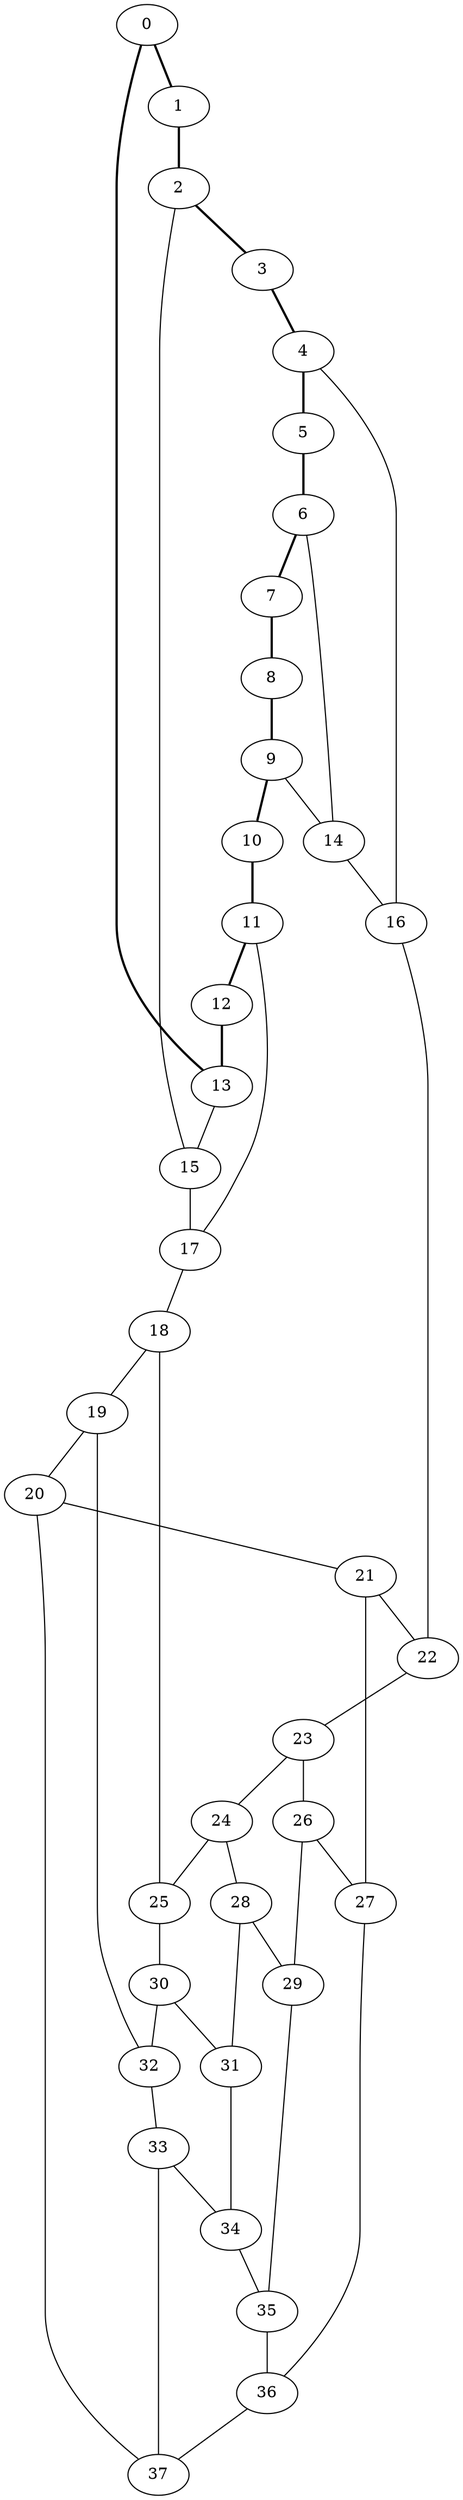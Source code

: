 //Inside of this graph isn't 3-connected
graph G {
0 [ pos = " 8.50,0.00!" ];
0 -- 1[style=bold];
0 -- 13[style=bold];
1 [ pos = " 7.66,3.69!" ];
1 -- 2[style=bold];
2 [ pos = " 5.30,6.65!" ];
2 -- 3[style=bold];
2 -- 15;
3 [ pos = " 1.89,8.29!" ];
3 -- 4[style=bold];
4 [ pos = " -1.89,8.29!" ];
4 -- 5[style=bold];
4 -- 16;
5 [ pos = " -5.30,6.65!" ];
5 -- 6[style=bold];
6 [ pos = " -7.66,3.69!" ];
6 -- 7[style=bold];
6 -- 14;
7 [ pos = " -8.50,0.00!" ];
7 -- 8[style=bold];
8 [ pos = " -7.66,-3.69!" ];
8 -- 9[style=bold];
9 [ pos = " -5.30,-6.65!" ];
9 -- 10[style=bold];
9 -- 14;
10 [ pos = " -1.89,-8.29!" ];
10 -- 11[style=bold];
11 [ pos = " 1.89,-8.29!" ];
11 -- 12[style=bold];
11 -- 17;
12 [ pos = " 5.30,-6.65!" ];
12 -- 13[style=bold];
13 [ pos = " 7.66,-3.69!" ];
13 -- 15;
14 -- 16;
15 -- 17;
16 -- 22;
17 -- 18;
18 -- 19;
18 -- 25;
19 -- 20;
19 -- 32;
20 -- 21;
20 -- 37;
21 -- 22;
21 -- 27;
22 -- 23;
23 -- 24;
23 -- 26;
24 -- 25;
24 -- 28;
25 -- 30;
26 -- 27;
26 -- 29;
27 -- 36;
28 -- 29;
28 -- 31;
29 -- 35;
30 -- 31;
30 -- 32;
31 -- 34;
32 -- 33;
33 -- 34;
33 -- 37;
34 -- 35;
35 -- 36;
36 -- 37;
}
